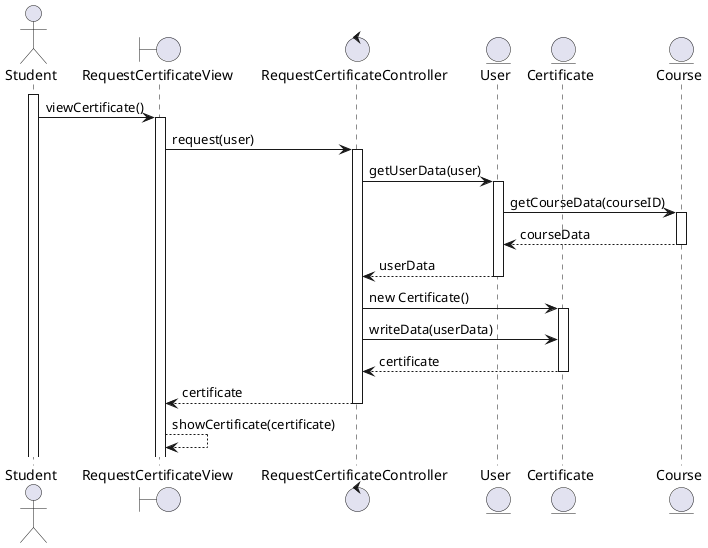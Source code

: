@startuml DiagramaSecuencia

actor Student
boundary RequestCertificateView
control RequestCertificateController
entity User
entity Certificate
entity Course


activate Student
Student -> RequestCertificateView: viewCertificate()
activate RequestCertificateView
RequestCertificateView -> RequestCertificateController: request(user)
activate RequestCertificateController
RequestCertificateController -> User: getUserData(user)
activate User
User -> Course: getCourseData(courseID)
activate Course
Course --> User: courseData
deactivate Course
User --> RequestCertificateController: userData
deactivate User
RequestCertificateController -> Certificate: new Certificate()
activate Certificate
RequestCertificateController -> Certificate: writeData(userData)
Certificate --> RequestCertificateController: certificate
deactivate Certificate
RequestCertificateController --> RequestCertificateView: certificate
deactivate RequestCertificateController
RequestCertificateView --> RequestCertificateView: showCertificate(certificate)


@enduml